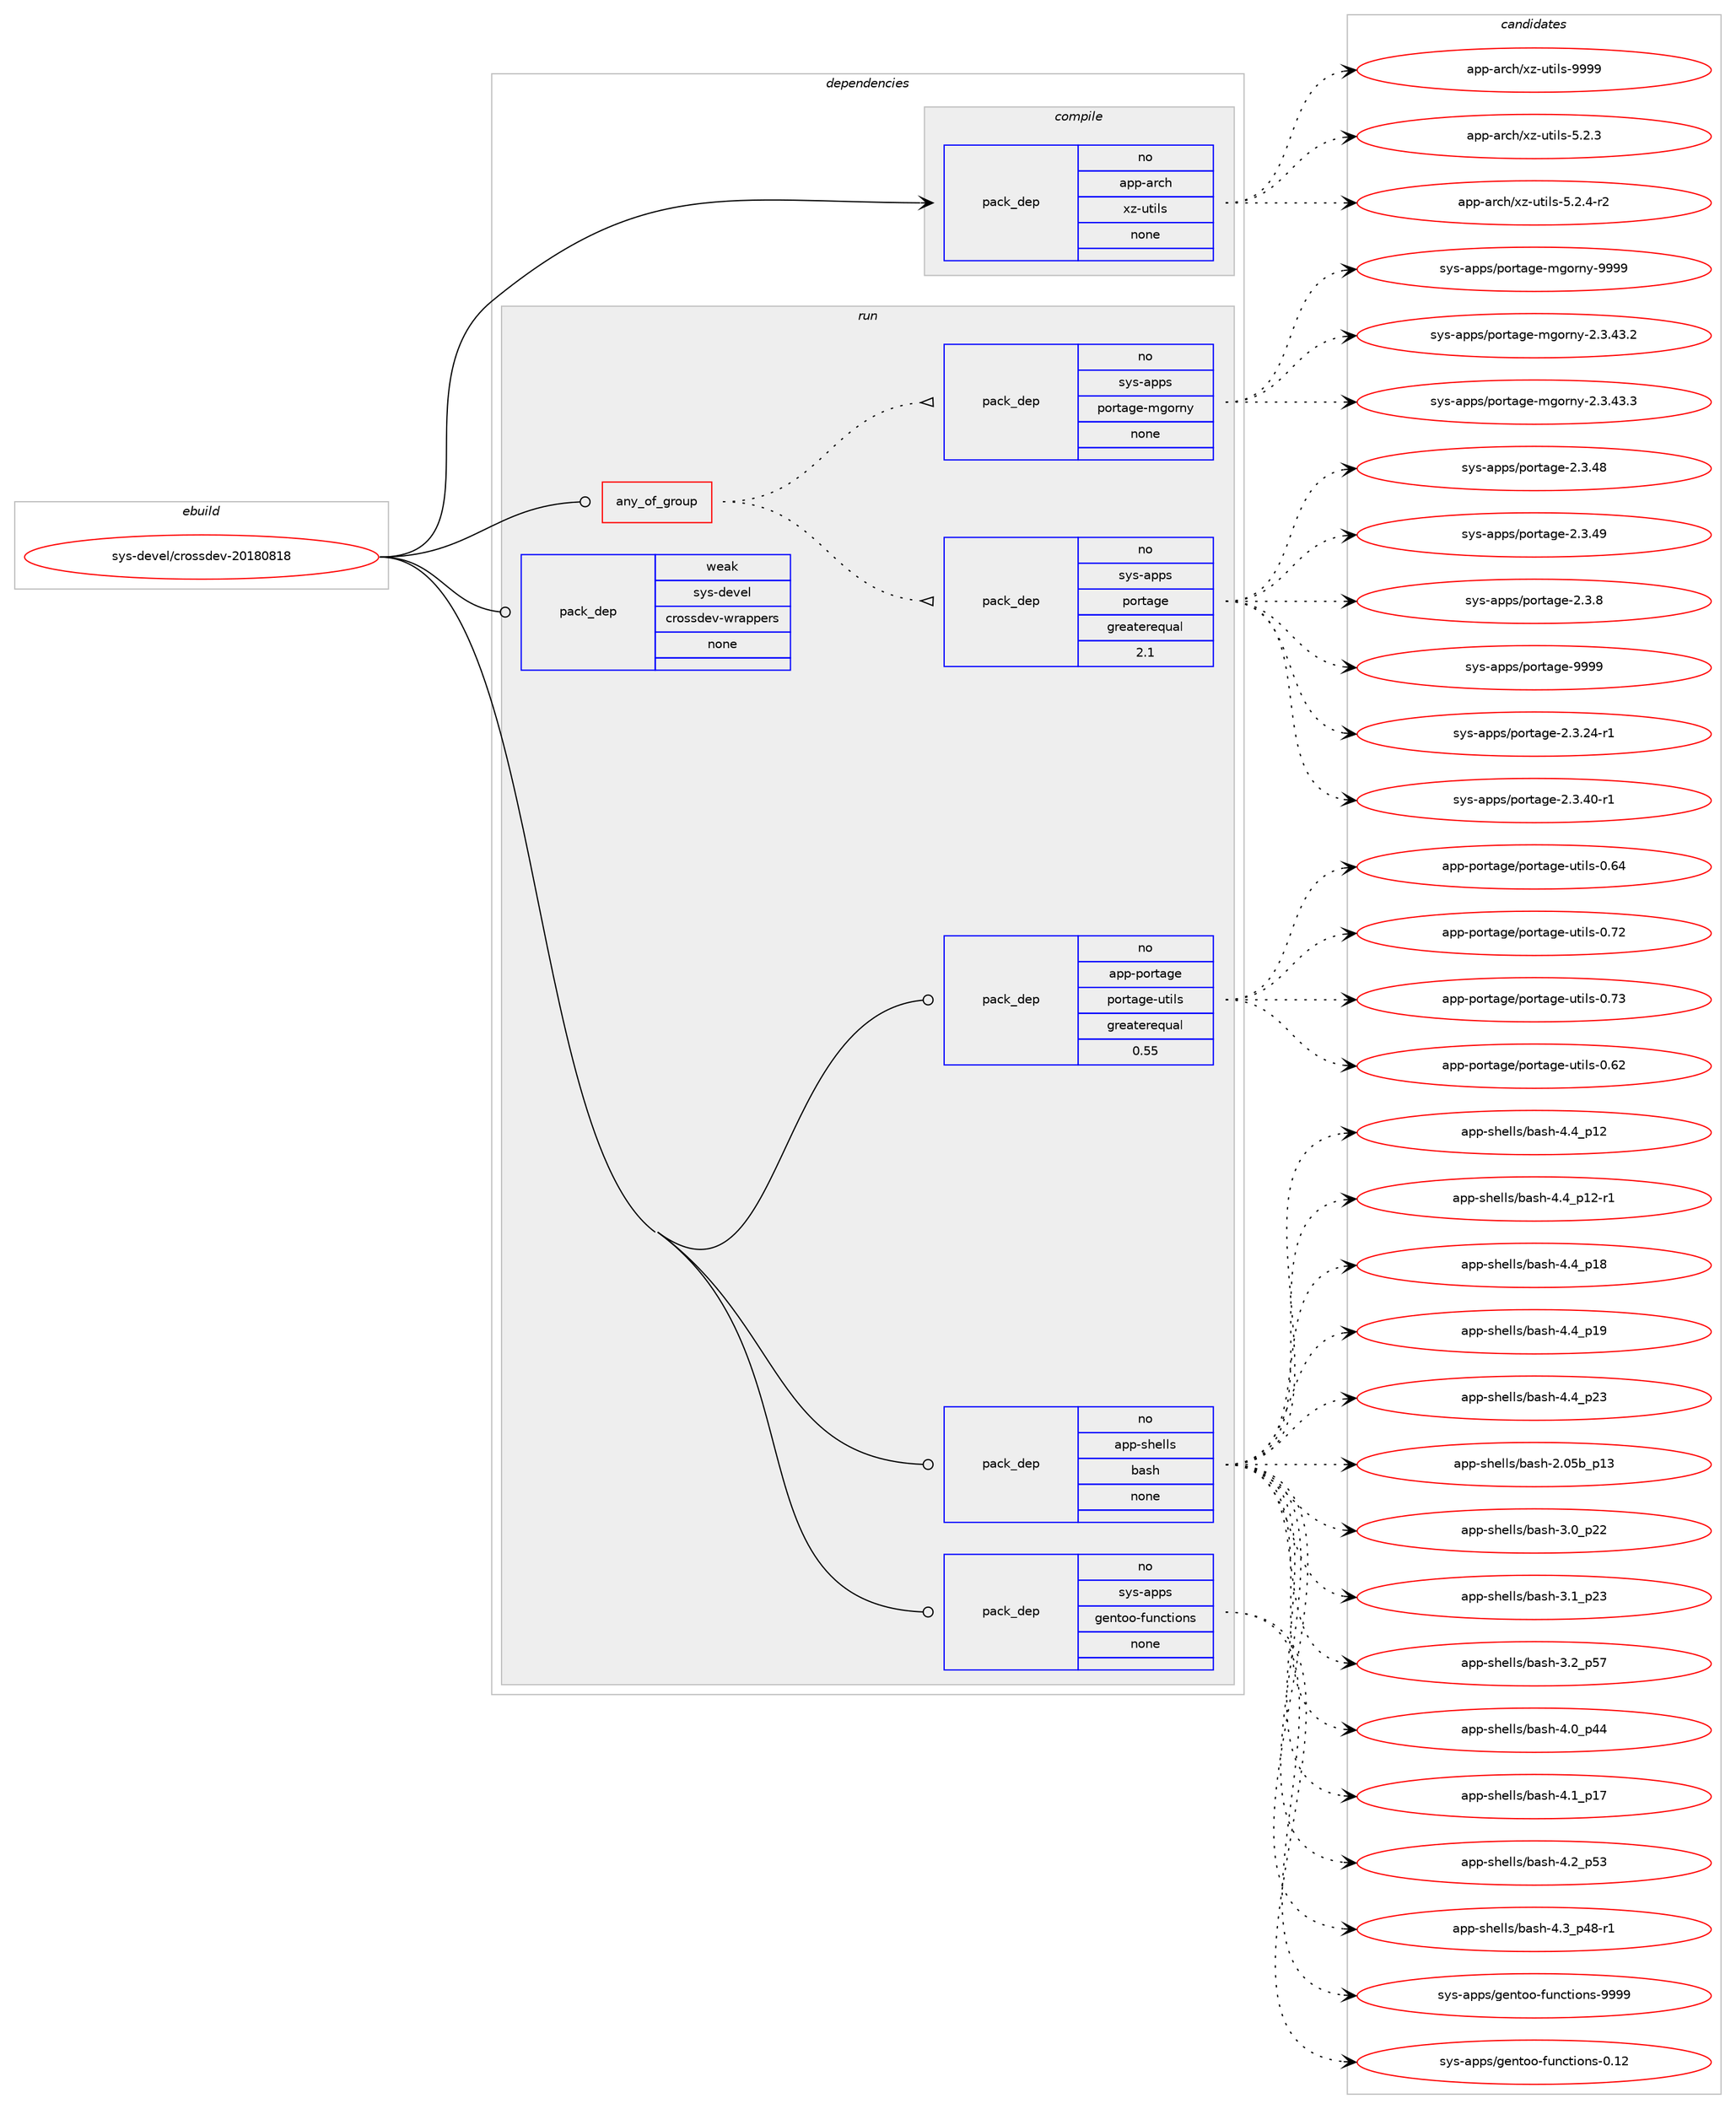 digraph prolog {

# *************
# Graph options
# *************

newrank=true;
concentrate=true;
compound=true;
graph [rankdir=LR,fontname=Helvetica,fontsize=10,ranksep=1.5];#, ranksep=2.5, nodesep=0.2];
edge  [arrowhead=vee];
node  [fontname=Helvetica,fontsize=10];

# **********
# The ebuild
# **********

subgraph cluster_leftcol {
color=gray;
rank=same;
label=<<i>ebuild</i>>;
id [label="sys-devel/crossdev-20180818", color=red, width=4, href="../sys-devel/crossdev-20180818.svg"];
}

# ****************
# The dependencies
# ****************

subgraph cluster_midcol {
color=gray;
label=<<i>dependencies</i>>;
subgraph cluster_compile {
fillcolor="#eeeeee";
style=filled;
label=<<i>compile</i>>;
subgraph pack6411 {
dependency9578 [label=<<TABLE BORDER="0" CELLBORDER="1" CELLSPACING="0" CELLPADDING="4" WIDTH="220"><TR><TD ROWSPAN="6" CELLPADDING="30">pack_dep</TD></TR><TR><TD WIDTH="110">no</TD></TR><TR><TD>app-arch</TD></TR><TR><TD>xz-utils</TD></TR><TR><TD>none</TD></TR><TR><TD></TD></TR></TABLE>>, shape=none, color=blue];
}
id:e -> dependency9578:w [weight=20,style="solid",arrowhead="vee"];
}
subgraph cluster_compileandrun {
fillcolor="#eeeeee";
style=filled;
label=<<i>compile and run</i>>;
}
subgraph cluster_run {
fillcolor="#eeeeee";
style=filled;
label=<<i>run</i>>;
subgraph any135 {
dependency9579 [label=<<TABLE BORDER="0" CELLBORDER="1" CELLSPACING="0" CELLPADDING="4"><TR><TD CELLPADDING="10">any_of_group</TD></TR></TABLE>>, shape=none, color=red];subgraph pack6412 {
dependency9580 [label=<<TABLE BORDER="0" CELLBORDER="1" CELLSPACING="0" CELLPADDING="4" WIDTH="220"><TR><TD ROWSPAN="6" CELLPADDING="30">pack_dep</TD></TR><TR><TD WIDTH="110">no</TD></TR><TR><TD>sys-apps</TD></TR><TR><TD>portage</TD></TR><TR><TD>greaterequal</TD></TR><TR><TD>2.1</TD></TR></TABLE>>, shape=none, color=blue];
}
dependency9579:e -> dependency9580:w [weight=20,style="dotted",arrowhead="oinv"];
subgraph pack6413 {
dependency9581 [label=<<TABLE BORDER="0" CELLBORDER="1" CELLSPACING="0" CELLPADDING="4" WIDTH="220"><TR><TD ROWSPAN="6" CELLPADDING="30">pack_dep</TD></TR><TR><TD WIDTH="110">no</TD></TR><TR><TD>sys-apps</TD></TR><TR><TD>portage-mgorny</TD></TR><TR><TD>none</TD></TR><TR><TD></TD></TR></TABLE>>, shape=none, color=blue];
}
dependency9579:e -> dependency9581:w [weight=20,style="dotted",arrowhead="oinv"];
}
id:e -> dependency9579:w [weight=20,style="solid",arrowhead="odot"];
subgraph pack6414 {
dependency9582 [label=<<TABLE BORDER="0" CELLBORDER="1" CELLSPACING="0" CELLPADDING="4" WIDTH="220"><TR><TD ROWSPAN="6" CELLPADDING="30">pack_dep</TD></TR><TR><TD WIDTH="110">no</TD></TR><TR><TD>app-portage</TD></TR><TR><TD>portage-utils</TD></TR><TR><TD>greaterequal</TD></TR><TR><TD>0.55</TD></TR></TABLE>>, shape=none, color=blue];
}
id:e -> dependency9582:w [weight=20,style="solid",arrowhead="odot"];
subgraph pack6415 {
dependency9583 [label=<<TABLE BORDER="0" CELLBORDER="1" CELLSPACING="0" CELLPADDING="4" WIDTH="220"><TR><TD ROWSPAN="6" CELLPADDING="30">pack_dep</TD></TR><TR><TD WIDTH="110">no</TD></TR><TR><TD>app-shells</TD></TR><TR><TD>bash</TD></TR><TR><TD>none</TD></TR><TR><TD></TD></TR></TABLE>>, shape=none, color=blue];
}
id:e -> dependency9583:w [weight=20,style="solid",arrowhead="odot"];
subgraph pack6416 {
dependency9584 [label=<<TABLE BORDER="0" CELLBORDER="1" CELLSPACING="0" CELLPADDING="4" WIDTH="220"><TR><TD ROWSPAN="6" CELLPADDING="30">pack_dep</TD></TR><TR><TD WIDTH="110">no</TD></TR><TR><TD>sys-apps</TD></TR><TR><TD>gentoo-functions</TD></TR><TR><TD>none</TD></TR><TR><TD></TD></TR></TABLE>>, shape=none, color=blue];
}
id:e -> dependency9584:w [weight=20,style="solid",arrowhead="odot"];
subgraph pack6417 {
dependency9585 [label=<<TABLE BORDER="0" CELLBORDER="1" CELLSPACING="0" CELLPADDING="4" WIDTH="220"><TR><TD ROWSPAN="6" CELLPADDING="30">pack_dep</TD></TR><TR><TD WIDTH="110">weak</TD></TR><TR><TD>sys-devel</TD></TR><TR><TD>crossdev-wrappers</TD></TR><TR><TD>none</TD></TR><TR><TD></TD></TR></TABLE>>, shape=none, color=blue];
}
id:e -> dependency9585:w [weight=20,style="solid",arrowhead="odot"];
}
}

# **************
# The candidates
# **************

subgraph cluster_choices {
rank=same;
color=gray;
label=<<i>candidates</i>>;

subgraph choice6411 {
color=black;
nodesep=1;
choice971121124597114991044712012245117116105108115455346504651 [label="app-arch/xz-utils-5.2.3", color=red, width=4,href="../app-arch/xz-utils-5.2.3.svg"];
choice9711211245971149910447120122451171161051081154553465046524511450 [label="app-arch/xz-utils-5.2.4-r2", color=red, width=4,href="../app-arch/xz-utils-5.2.4-r2.svg"];
choice9711211245971149910447120122451171161051081154557575757 [label="app-arch/xz-utils-9999", color=red, width=4,href="../app-arch/xz-utils-9999.svg"];
dependency9578:e -> choice971121124597114991044712012245117116105108115455346504651:w [style=dotted,weight="100"];
dependency9578:e -> choice9711211245971149910447120122451171161051081154553465046524511450:w [style=dotted,weight="100"];
dependency9578:e -> choice9711211245971149910447120122451171161051081154557575757:w [style=dotted,weight="100"];
}
subgraph choice6412 {
color=black;
nodesep=1;
choice11512111545971121121154711211111411697103101455046514650524511449 [label="sys-apps/portage-2.3.24-r1", color=red, width=4,href="../sys-apps/portage-2.3.24-r1.svg"];
choice11512111545971121121154711211111411697103101455046514652484511449 [label="sys-apps/portage-2.3.40-r1", color=red, width=4,href="../sys-apps/portage-2.3.40-r1.svg"];
choice1151211154597112112115471121111141169710310145504651465256 [label="sys-apps/portage-2.3.48", color=red, width=4,href="../sys-apps/portage-2.3.48.svg"];
choice1151211154597112112115471121111141169710310145504651465257 [label="sys-apps/portage-2.3.49", color=red, width=4,href="../sys-apps/portage-2.3.49.svg"];
choice11512111545971121121154711211111411697103101455046514656 [label="sys-apps/portage-2.3.8", color=red, width=4,href="../sys-apps/portage-2.3.8.svg"];
choice115121115459711211211547112111114116971031014557575757 [label="sys-apps/portage-9999", color=red, width=4,href="../sys-apps/portage-9999.svg"];
dependency9580:e -> choice11512111545971121121154711211111411697103101455046514650524511449:w [style=dotted,weight="100"];
dependency9580:e -> choice11512111545971121121154711211111411697103101455046514652484511449:w [style=dotted,weight="100"];
dependency9580:e -> choice1151211154597112112115471121111141169710310145504651465256:w [style=dotted,weight="100"];
dependency9580:e -> choice1151211154597112112115471121111141169710310145504651465257:w [style=dotted,weight="100"];
dependency9580:e -> choice11512111545971121121154711211111411697103101455046514656:w [style=dotted,weight="100"];
dependency9580:e -> choice115121115459711211211547112111114116971031014557575757:w [style=dotted,weight="100"];
}
subgraph choice6413 {
color=black;
nodesep=1;
choice1151211154597112112115471121111141169710310145109103111114110121455046514652514650 [label="sys-apps/portage-mgorny-2.3.43.2", color=red, width=4,href="../sys-apps/portage-mgorny-2.3.43.2.svg"];
choice1151211154597112112115471121111141169710310145109103111114110121455046514652514651 [label="sys-apps/portage-mgorny-2.3.43.3", color=red, width=4,href="../sys-apps/portage-mgorny-2.3.43.3.svg"];
choice11512111545971121121154711211111411697103101451091031111141101214557575757 [label="sys-apps/portage-mgorny-9999", color=red, width=4,href="../sys-apps/portage-mgorny-9999.svg"];
dependency9581:e -> choice1151211154597112112115471121111141169710310145109103111114110121455046514652514650:w [style=dotted,weight="100"];
dependency9581:e -> choice1151211154597112112115471121111141169710310145109103111114110121455046514652514651:w [style=dotted,weight="100"];
dependency9581:e -> choice11512111545971121121154711211111411697103101451091031111141101214557575757:w [style=dotted,weight="100"];
}
subgraph choice6414 {
color=black;
nodesep=1;
choice9711211245112111114116971031014711211111411697103101451171161051081154548465450 [label="app-portage/portage-utils-0.62", color=red, width=4,href="../app-portage/portage-utils-0.62.svg"];
choice9711211245112111114116971031014711211111411697103101451171161051081154548465452 [label="app-portage/portage-utils-0.64", color=red, width=4,href="../app-portage/portage-utils-0.64.svg"];
choice9711211245112111114116971031014711211111411697103101451171161051081154548465550 [label="app-portage/portage-utils-0.72", color=red, width=4,href="../app-portage/portage-utils-0.72.svg"];
choice9711211245112111114116971031014711211111411697103101451171161051081154548465551 [label="app-portage/portage-utils-0.73", color=red, width=4,href="../app-portage/portage-utils-0.73.svg"];
dependency9582:e -> choice9711211245112111114116971031014711211111411697103101451171161051081154548465450:w [style=dotted,weight="100"];
dependency9582:e -> choice9711211245112111114116971031014711211111411697103101451171161051081154548465452:w [style=dotted,weight="100"];
dependency9582:e -> choice9711211245112111114116971031014711211111411697103101451171161051081154548465550:w [style=dotted,weight="100"];
dependency9582:e -> choice9711211245112111114116971031014711211111411697103101451171161051081154548465551:w [style=dotted,weight="100"];
}
subgraph choice6415 {
color=black;
nodesep=1;
choice9711211245115104101108108115479897115104455046485398951124951 [label="app-shells/bash-2.05b_p13", color=red, width=4,href="../app-shells/bash-2.05b_p13.svg"];
choice971121124511510410110810811547989711510445514648951125050 [label="app-shells/bash-3.0_p22", color=red, width=4,href="../app-shells/bash-3.0_p22.svg"];
choice971121124511510410110810811547989711510445514649951125051 [label="app-shells/bash-3.1_p23", color=red, width=4,href="../app-shells/bash-3.1_p23.svg"];
choice971121124511510410110810811547989711510445514650951125355 [label="app-shells/bash-3.2_p57", color=red, width=4,href="../app-shells/bash-3.2_p57.svg"];
choice971121124511510410110810811547989711510445524648951125252 [label="app-shells/bash-4.0_p44", color=red, width=4,href="../app-shells/bash-4.0_p44.svg"];
choice971121124511510410110810811547989711510445524649951124955 [label="app-shells/bash-4.1_p17", color=red, width=4,href="../app-shells/bash-4.1_p17.svg"];
choice971121124511510410110810811547989711510445524650951125351 [label="app-shells/bash-4.2_p53", color=red, width=4,href="../app-shells/bash-4.2_p53.svg"];
choice9711211245115104101108108115479897115104455246519511252564511449 [label="app-shells/bash-4.3_p48-r1", color=red, width=4,href="../app-shells/bash-4.3_p48-r1.svg"];
choice971121124511510410110810811547989711510445524652951124950 [label="app-shells/bash-4.4_p12", color=red, width=4,href="../app-shells/bash-4.4_p12.svg"];
choice9711211245115104101108108115479897115104455246529511249504511449 [label="app-shells/bash-4.4_p12-r1", color=red, width=4,href="../app-shells/bash-4.4_p12-r1.svg"];
choice971121124511510410110810811547989711510445524652951124956 [label="app-shells/bash-4.4_p18", color=red, width=4,href="../app-shells/bash-4.4_p18.svg"];
choice971121124511510410110810811547989711510445524652951124957 [label="app-shells/bash-4.4_p19", color=red, width=4,href="../app-shells/bash-4.4_p19.svg"];
choice971121124511510410110810811547989711510445524652951125051 [label="app-shells/bash-4.4_p23", color=red, width=4,href="../app-shells/bash-4.4_p23.svg"];
dependency9583:e -> choice9711211245115104101108108115479897115104455046485398951124951:w [style=dotted,weight="100"];
dependency9583:e -> choice971121124511510410110810811547989711510445514648951125050:w [style=dotted,weight="100"];
dependency9583:e -> choice971121124511510410110810811547989711510445514649951125051:w [style=dotted,weight="100"];
dependency9583:e -> choice971121124511510410110810811547989711510445514650951125355:w [style=dotted,weight="100"];
dependency9583:e -> choice971121124511510410110810811547989711510445524648951125252:w [style=dotted,weight="100"];
dependency9583:e -> choice971121124511510410110810811547989711510445524649951124955:w [style=dotted,weight="100"];
dependency9583:e -> choice971121124511510410110810811547989711510445524650951125351:w [style=dotted,weight="100"];
dependency9583:e -> choice9711211245115104101108108115479897115104455246519511252564511449:w [style=dotted,weight="100"];
dependency9583:e -> choice971121124511510410110810811547989711510445524652951124950:w [style=dotted,weight="100"];
dependency9583:e -> choice9711211245115104101108108115479897115104455246529511249504511449:w [style=dotted,weight="100"];
dependency9583:e -> choice971121124511510410110810811547989711510445524652951124956:w [style=dotted,weight="100"];
dependency9583:e -> choice971121124511510410110810811547989711510445524652951124957:w [style=dotted,weight="100"];
dependency9583:e -> choice971121124511510410110810811547989711510445524652951125051:w [style=dotted,weight="100"];
}
subgraph choice6416 {
color=black;
nodesep=1;
choice11512111545971121121154710310111011611111145102117110991161051111101154548464950 [label="sys-apps/gentoo-functions-0.12", color=red, width=4,href="../sys-apps/gentoo-functions-0.12.svg"];
choice11512111545971121121154710310111011611111145102117110991161051111101154557575757 [label="sys-apps/gentoo-functions-9999", color=red, width=4,href="../sys-apps/gentoo-functions-9999.svg"];
dependency9584:e -> choice11512111545971121121154710310111011611111145102117110991161051111101154548464950:w [style=dotted,weight="100"];
dependency9584:e -> choice11512111545971121121154710310111011611111145102117110991161051111101154557575757:w [style=dotted,weight="100"];
}
subgraph choice6417 {
color=black;
nodesep=1;
}
}

}
